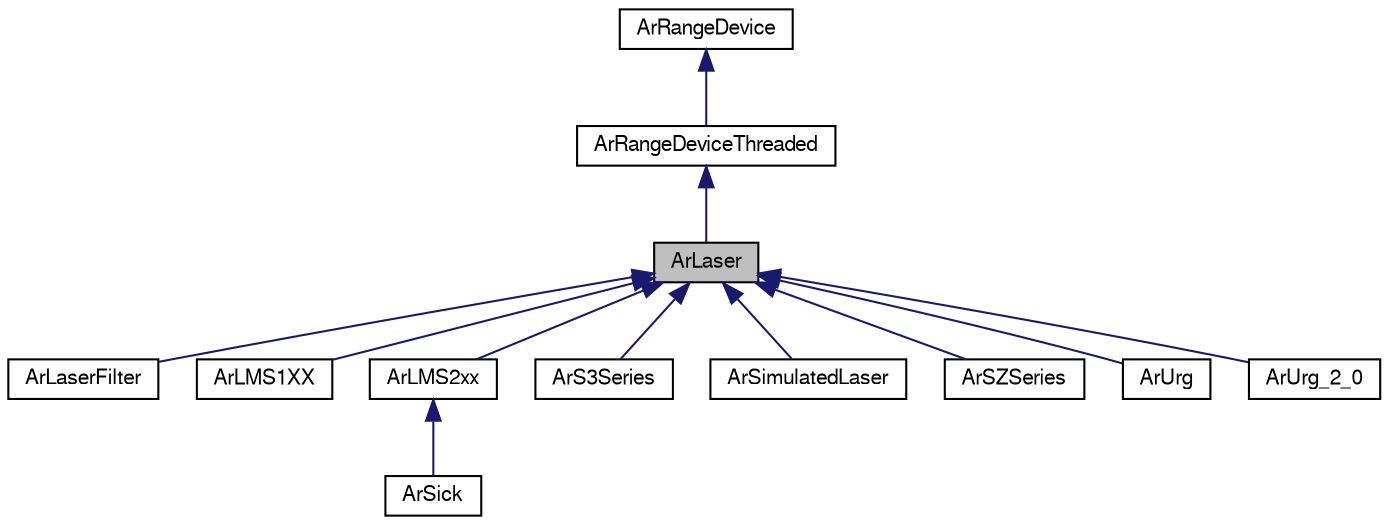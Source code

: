 digraph G
{
  edge [fontname="FreeSans",fontsize=10,labelfontname="FreeSans",labelfontsize=10];
  node [fontname="FreeSans",fontsize=10,shape=record];
  Node1 [label="ArLaser",height=0.2,width=0.4,color="black", fillcolor="grey75", style="filled" fontcolor="black"];
  Node2 -> Node1 [dir=back,color="midnightblue",fontsize=10,style="solid",fontname="FreeSans"];
  Node2 [label="ArRangeDeviceThreaded",height=0.2,width=0.4,color="black", fillcolor="white", style="filled",URL="$classArRangeDeviceThreaded.html",tooltip="A range device which can run in its own thread."];
  Node3 -> Node2 [dir=back,color="midnightblue",fontsize=10,style="solid",fontname="FreeSans"];
  Node3 [label="ArRangeDevice",height=0.2,width=0.4,color="black", fillcolor="white", style="filled",URL="$classArRangeDevice.html",tooltip="The base class for all sensing devices which return range information from the device..."];
  Node1 -> Node4 [dir=back,color="midnightblue",fontsize=10,style="solid",fontname="FreeSans"];
  Node4 [label="ArLaserFilter",height=0.2,width=0.4,color="black", fillcolor="white", style="filled",URL="$classArLaserFilter.html",tooltip="Range device with data obtained from another range device and filtered."];
  Node1 -> Node5 [dir=back,color="midnightblue",fontsize=10,style="solid",fontname="FreeSans"];
  Node5 [label="ArLMS1XX",height=0.2,width=0.4,color="black", fillcolor="white", style="filled",URL="$classArLMS1XX.html"];
  Node1 -> Node6 [dir=back,color="midnightblue",fontsize=10,style="solid",fontname="FreeSans"];
  Node6 [label="ArLMS2xx",height=0.2,width=0.4,color="black", fillcolor="white", style="filled",URL="$classArLMS2xx.html",tooltip="Interface to a SICK LMS-200 laser range device."];
  Node6 -> Node7 [dir=back,color="midnightblue",fontsize=10,style="solid",fontname="FreeSans"];
  Node7 [label="ArSick",height=0.2,width=0.4,color="black", fillcolor="white", style="filled",URL="$classArSick.html"];
  Node1 -> Node8 [dir=back,color="midnightblue",fontsize=10,style="solid",fontname="FreeSans"];
  Node8 [label="ArS3Series",height=0.2,width=0.4,color="black", fillcolor="white", style="filled",URL="$classArS3Series.html"];
  Node1 -> Node9 [dir=back,color="midnightblue",fontsize=10,style="solid",fontname="FreeSans"];
  Node9 [label="ArSimulatedLaser",height=0.2,width=0.4,color="black", fillcolor="white", style="filled",URL="$classArSimulatedLaser.html"];
  Node1 -> Node10 [dir=back,color="midnightblue",fontsize=10,style="solid",fontname="FreeSans"];
  Node10 [label="ArSZSeries",height=0.2,width=0.4,color="black", fillcolor="white", style="filled",URL="$classArSZSeries.html"];
  Node1 -> Node11 [dir=back,color="midnightblue",fontsize=10,style="solid",fontname="FreeSans"];
  Node11 [label="ArUrg",height=0.2,width=0.4,color="black", fillcolor="white", style="filled",URL="$classArUrg.html"];
  Node1 -> Node12 [dir=back,color="midnightblue",fontsize=10,style="solid",fontname="FreeSans"];
  Node12 [label="ArUrg_2_0",height=0.2,width=0.4,color="black", fillcolor="white", style="filled",URL="$classArUrg__2__0.html"];
}
